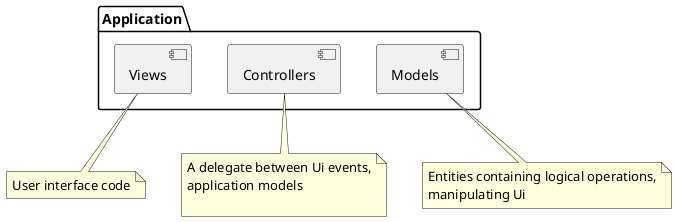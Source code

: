 
@startuml Application

package Application{

component Views
component Controllers
component Models
}

note bottom of Views 
    User interface code
end note 

note bottom of Controllers
    A delegate between Ui events,
    application models

end note    

note bottom of Models
    Entities containing logical operations,
    manipulating Ui
end note

@enduml